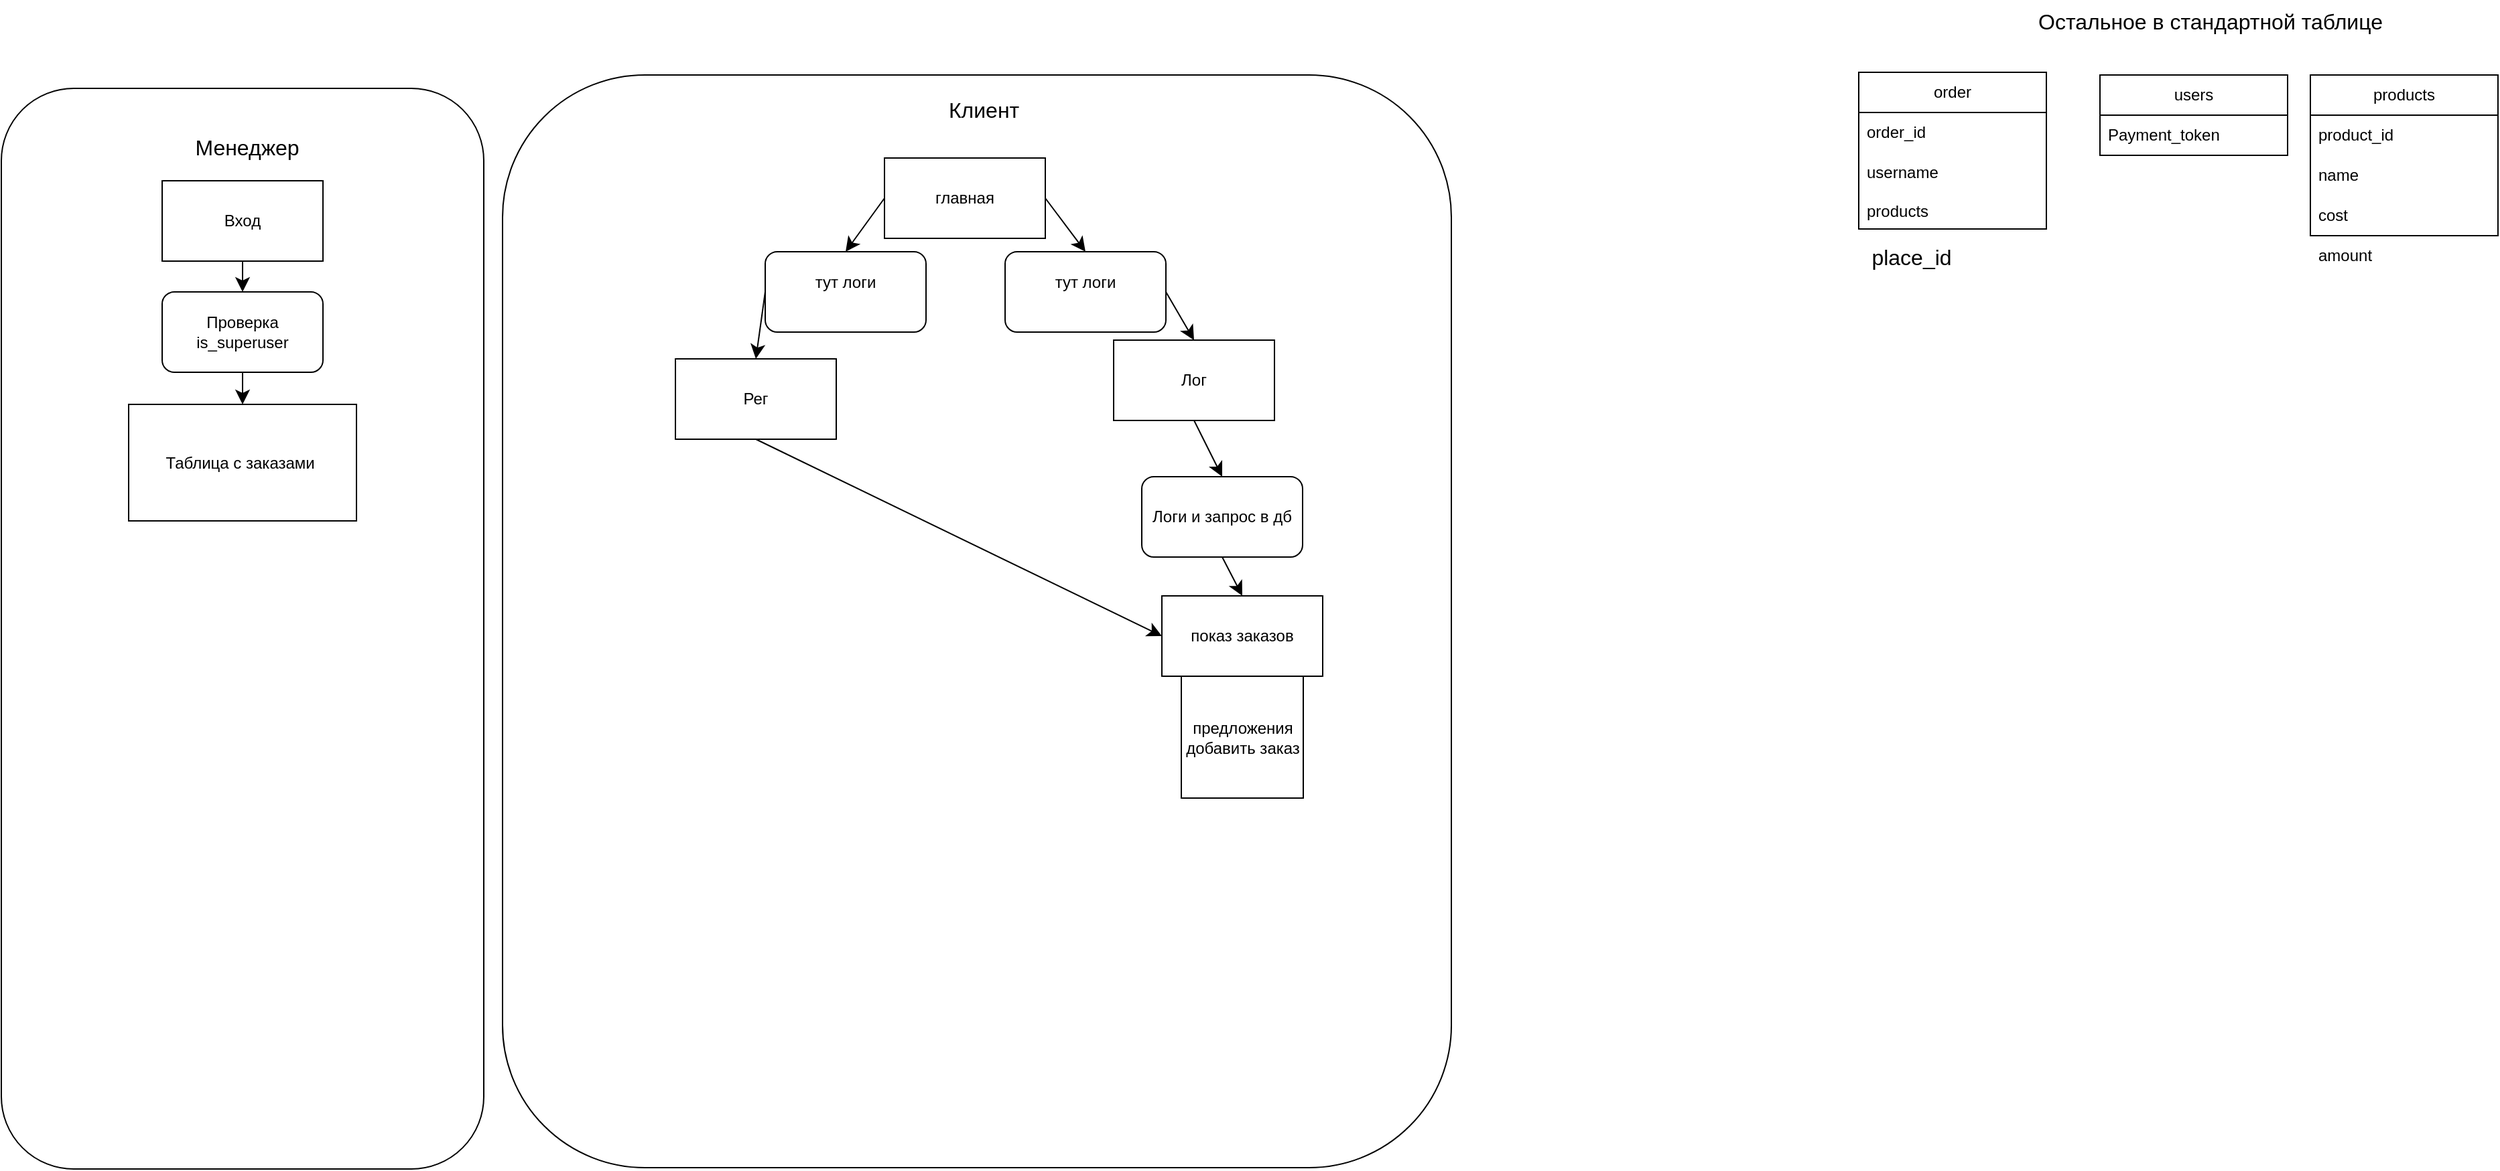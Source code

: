 <mxfile version="26.2.3">
  <diagram name="Страница — 1" id="76bo_cTdKxFD82bV4_EB">
    <mxGraphModel dx="1156" dy="831" grid="0" gridSize="10" guides="1" tooltips="1" connect="1" arrows="1" fold="1" page="0" pageScale="1" pageWidth="827" pageHeight="1169" math="0" shadow="0">
      <root>
        <mxCell id="0" />
        <mxCell id="1" parent="0" />
        <mxCell id="NnkHstzrRsLDRzWp3D6d-5" value="" style="rounded=1;whiteSpace=wrap;html=1;" parent="1" vertex="1">
          <mxGeometry x="-86" y="-45" width="708" height="816" as="geometry" />
        </mxCell>
        <mxCell id="cx3Z5t4z99lbhJJ9GhjB-1" value="главная" style="rounded=0;whiteSpace=wrap;html=1;" parent="1" vertex="1">
          <mxGeometry x="199" y="17" width="120" height="60" as="geometry" />
        </mxCell>
        <mxCell id="cx3Z5t4z99lbhJJ9GhjB-2" value="Лог" style="rounded=0;whiteSpace=wrap;html=1;" parent="1" vertex="1">
          <mxGeometry x="370" y="153" width="120" height="60" as="geometry" />
        </mxCell>
        <mxCell id="cx3Z5t4z99lbhJJ9GhjB-3" value="Рег" style="rounded=0;whiteSpace=wrap;html=1;" parent="1" vertex="1">
          <mxGeometry x="43" y="167" width="120" height="60" as="geometry" />
        </mxCell>
        <mxCell id="cx3Z5t4z99lbhJJ9GhjB-8" value="" style="endArrow=classic;html=1;rounded=0;fontSize=12;startSize=8;endSize=8;curved=1;entryX=0.5;entryY=0;entryDx=0;entryDy=0;exitX=0;exitY=0.5;exitDx=0;exitDy=0;" parent="1" source="cx3Z5t4z99lbhJJ9GhjB-11" target="cx3Z5t4z99lbhJJ9GhjB-3" edge="1">
          <mxGeometry width="50" height="50" relative="1" as="geometry">
            <mxPoint x="116" y="90" as="sourcePoint" />
            <mxPoint x="166" y="40" as="targetPoint" />
          </mxGeometry>
        </mxCell>
        <mxCell id="cx3Z5t4z99lbhJJ9GhjB-9" value="" style="endArrow=classic;html=1;rounded=0;fontSize=12;startSize=8;endSize=8;curved=1;entryX=0.5;entryY=0;entryDx=0;entryDy=0;exitX=1;exitY=0.5;exitDx=0;exitDy=0;" parent="1" source="cx3Z5t4z99lbhJJ9GhjB-12" target="cx3Z5t4z99lbhJJ9GhjB-2" edge="1">
          <mxGeometry width="50" height="50" relative="1" as="geometry">
            <mxPoint x="168" y="224" as="sourcePoint" />
            <mxPoint x="218" y="174" as="targetPoint" />
          </mxGeometry>
        </mxCell>
        <mxCell id="cx3Z5t4z99lbhJJ9GhjB-13" value="показ заказов" style="rounded=0;whiteSpace=wrap;html=1;" parent="1" vertex="1">
          <mxGeometry x="406" y="344" width="120" height="60" as="geometry" />
        </mxCell>
        <mxCell id="cx3Z5t4z99lbhJJ9GhjB-15" value="предложения добавить заказ" style="whiteSpace=wrap;html=1;aspect=fixed;" parent="1" vertex="1">
          <mxGeometry x="420.5" y="404" width="91" height="91" as="geometry" />
        </mxCell>
        <mxCell id="cx3Z5t4z99lbhJJ9GhjB-16" value="" style="endArrow=classic;html=1;rounded=0;fontSize=12;startSize=8;endSize=8;curved=1;exitX=0.5;exitY=1;exitDx=0;exitDy=0;entryX=0.5;entryY=0;entryDx=0;entryDy=0;" parent="1" source="cx3Z5t4z99lbhJJ9GhjB-14" target="cx3Z5t4z99lbhJJ9GhjB-13" edge="1">
          <mxGeometry width="50" height="50" relative="1" as="geometry">
            <mxPoint x="508" y="258" as="sourcePoint" />
            <mxPoint x="558" y="208" as="targetPoint" />
          </mxGeometry>
        </mxCell>
        <mxCell id="cx3Z5t4z99lbhJJ9GhjB-18" value="order" style="swimlane;fontStyle=0;childLayout=stackLayout;horizontal=1;startSize=30;horizontalStack=0;resizeParent=1;resizeParentMax=0;resizeLast=0;collapsible=1;marginBottom=0;whiteSpace=wrap;html=1;" parent="1" vertex="1">
          <mxGeometry x="926" y="-47" width="140" height="117" as="geometry">
            <mxRectangle x="926" y="-47" width="63" height="30" as="alternateBounds" />
          </mxGeometry>
        </mxCell>
        <mxCell id="cx3Z5t4z99lbhJJ9GhjB-19" value="order_id" style="text;strokeColor=none;fillColor=none;align=left;verticalAlign=middle;spacingLeft=4;spacingRight=4;overflow=hidden;points=[[0,0.5],[1,0.5]];portConstraint=eastwest;rotatable=0;whiteSpace=wrap;html=1;" parent="cx3Z5t4z99lbhJJ9GhjB-18" vertex="1">
          <mxGeometry y="30" width="140" height="30" as="geometry" />
        </mxCell>
        <mxCell id="cx3Z5t4z99lbhJJ9GhjB-20" value="username" style="text;strokeColor=none;fillColor=none;align=left;verticalAlign=middle;spacingLeft=4;spacingRight=4;overflow=hidden;points=[[0,0.5],[1,0.5]];portConstraint=eastwest;rotatable=0;whiteSpace=wrap;html=1;" parent="cx3Z5t4z99lbhJJ9GhjB-18" vertex="1">
          <mxGeometry y="60" width="140" height="30" as="geometry" />
        </mxCell>
        <mxCell id="cx3Z5t4z99lbhJJ9GhjB-21" value="products" style="text;strokeColor=none;fillColor=none;align=left;verticalAlign=middle;spacingLeft=4;spacingRight=4;overflow=hidden;points=[[0,0.5],[1,0.5]];portConstraint=eastwest;rotatable=0;whiteSpace=wrap;html=1;" parent="cx3Z5t4z99lbhJJ9GhjB-18" vertex="1">
          <mxGeometry y="90" width="140" height="27" as="geometry" />
        </mxCell>
        <mxCell id="DWacJJg4VQyoYq9Jz0QU-1" value="users" style="swimlane;fontStyle=0;childLayout=stackLayout;horizontal=1;startSize=30;horizontalStack=0;resizeParent=1;resizeParentMax=0;resizeLast=0;collapsible=1;marginBottom=0;whiteSpace=wrap;html=1;" parent="1" vertex="1">
          <mxGeometry x="1106" y="-45" width="140" height="60" as="geometry">
            <mxRectangle x="926" y="-47" width="63" height="30" as="alternateBounds" />
          </mxGeometry>
        </mxCell>
        <mxCell id="DWacJJg4VQyoYq9Jz0QU-3" value="Payment_token" style="text;strokeColor=none;fillColor=none;align=left;verticalAlign=middle;spacingLeft=4;spacingRight=4;overflow=hidden;points=[[0,0.5],[1,0.5]];portConstraint=eastwest;rotatable=0;whiteSpace=wrap;html=1;" parent="DWacJJg4VQyoYq9Jz0QU-1" vertex="1">
          <mxGeometry y="30" width="140" height="30" as="geometry" />
        </mxCell>
        <mxCell id="DWacJJg4VQyoYq9Jz0QU-11" value="products" style="swimlane;fontStyle=0;childLayout=stackLayout;horizontal=1;startSize=30;horizontalStack=0;resizeParent=1;resizeParentMax=0;resizeLast=0;collapsible=1;marginBottom=0;whiteSpace=wrap;html=1;" parent="1" vertex="1">
          <mxGeometry x="1263" y="-45" width="140" height="120" as="geometry">
            <mxRectangle x="926" y="-47" width="63" height="30" as="alternateBounds" />
          </mxGeometry>
        </mxCell>
        <mxCell id="DWacJJg4VQyoYq9Jz0QU-12" value="product_id" style="text;strokeColor=none;fillColor=none;align=left;verticalAlign=middle;spacingLeft=4;spacingRight=4;overflow=hidden;points=[[0,0.5],[1,0.5]];portConstraint=eastwest;rotatable=0;whiteSpace=wrap;html=1;" parent="DWacJJg4VQyoYq9Jz0QU-11" vertex="1">
          <mxGeometry y="30" width="140" height="30" as="geometry" />
        </mxCell>
        <mxCell id="DWacJJg4VQyoYq9Jz0QU-13" value="name" style="text;strokeColor=none;fillColor=none;align=left;verticalAlign=middle;spacingLeft=4;spacingRight=4;overflow=hidden;points=[[0,0.5],[1,0.5]];portConstraint=eastwest;rotatable=0;whiteSpace=wrap;html=1;" parent="DWacJJg4VQyoYq9Jz0QU-11" vertex="1">
          <mxGeometry y="60" width="140" height="30" as="geometry" />
        </mxCell>
        <mxCell id="DWacJJg4VQyoYq9Jz0QU-14" value="cost" style="text;strokeColor=none;fillColor=none;align=left;verticalAlign=middle;spacingLeft=4;spacingRight=4;overflow=hidden;points=[[0,0.5],[1,0.5]];portConstraint=eastwest;rotatable=0;whiteSpace=wrap;html=1;" parent="DWacJJg4VQyoYq9Jz0QU-11" vertex="1">
          <mxGeometry y="90" width="140" height="30" as="geometry" />
        </mxCell>
        <mxCell id="DWacJJg4VQyoYq9Jz0QU-15" value="amount" style="text;strokeColor=none;fillColor=none;align=left;verticalAlign=middle;spacingLeft=4;spacingRight=4;overflow=hidden;points=[[0,0.5],[1,0.5]];portConstraint=eastwest;rotatable=0;whiteSpace=wrap;html=1;" parent="1" vertex="1">
          <mxGeometry x="1263" y="75" width="140" height="30" as="geometry" />
        </mxCell>
        <mxCell id="NnkHstzrRsLDRzWp3D6d-1" value="" style="endArrow=classic;html=1;rounded=0;fontSize=12;startSize=8;endSize=8;curved=1;exitX=0.5;exitY=1;exitDx=0;exitDy=0;entryX=0.5;entryY=0;entryDx=0;entryDy=0;" parent="1" source="cx3Z5t4z99lbhJJ9GhjB-2" target="cx3Z5t4z99lbhJJ9GhjB-14" edge="1">
          <mxGeometry width="50" height="50" relative="1" as="geometry">
            <mxPoint x="389" y="223" as="sourcePoint" />
            <mxPoint x="444" y="343" as="targetPoint" />
          </mxGeometry>
        </mxCell>
        <mxCell id="cx3Z5t4z99lbhJJ9GhjB-14" value="Логи и запрос в дб" style="rounded=1;whiteSpace=wrap;html=1;" parent="1" vertex="1">
          <mxGeometry x="391" y="255" width="120" height="60" as="geometry" />
        </mxCell>
        <mxCell id="NnkHstzrRsLDRzWp3D6d-2" value="" style="endArrow=classic;html=1;rounded=0;fontSize=12;startSize=8;endSize=8;curved=1;entryX=0.5;entryY=0;entryDx=0;entryDy=0;exitX=1;exitY=0.5;exitDx=0;exitDy=0;" parent="1" source="cx3Z5t4z99lbhJJ9GhjB-1" target="cx3Z5t4z99lbhJJ9GhjB-12" edge="1">
          <mxGeometry width="50" height="50" relative="1" as="geometry">
            <mxPoint x="319" y="47" as="sourcePoint" />
            <mxPoint x="389" y="163" as="targetPoint" />
          </mxGeometry>
        </mxCell>
        <mxCell id="cx3Z5t4z99lbhJJ9GhjB-12" value="тут логи&lt;div&gt;&lt;br&gt;&lt;/div&gt;" style="rounded=1;whiteSpace=wrap;html=1;" parent="1" vertex="1">
          <mxGeometry x="289" y="87" width="120" height="60" as="geometry" />
        </mxCell>
        <mxCell id="NnkHstzrRsLDRzWp3D6d-3" value="" style="endArrow=classic;html=1;rounded=0;fontSize=12;startSize=8;endSize=8;curved=1;entryX=0.5;entryY=0;entryDx=0;entryDy=0;exitX=0;exitY=0.5;exitDx=0;exitDy=0;" parent="1" source="cx3Z5t4z99lbhJJ9GhjB-1" target="cx3Z5t4z99lbhJJ9GhjB-11" edge="1">
          <mxGeometry width="50" height="50" relative="1" as="geometry">
            <mxPoint x="199" y="47" as="sourcePoint" />
            <mxPoint x="143" y="163" as="targetPoint" />
          </mxGeometry>
        </mxCell>
        <mxCell id="cx3Z5t4z99lbhJJ9GhjB-11" value="тут логи&lt;div&gt;&lt;br&gt;&lt;/div&gt;" style="rounded=1;whiteSpace=wrap;html=1;" parent="1" vertex="1">
          <mxGeometry x="110" y="87" width="120" height="60" as="geometry" />
        </mxCell>
        <mxCell id="NnkHstzrRsLDRzWp3D6d-6" value="Клиент&amp;nbsp;" style="text;html=1;align=center;verticalAlign=middle;resizable=0;points=[];autosize=1;strokeColor=none;fillColor=none;fontSize=16;" parent="1" vertex="1">
          <mxGeometry x="236" y="-35" width="77" height="31" as="geometry" />
        </mxCell>
        <mxCell id="NnkHstzrRsLDRzWp3D6d-10" value="" style="group" parent="1" vertex="1" connectable="0">
          <mxGeometry x="-457" y="-35" width="360" height="807" as="geometry" />
        </mxCell>
        <mxCell id="NnkHstzrRsLDRzWp3D6d-7" value="" style="rounded=1;whiteSpace=wrap;html=1;" parent="NnkHstzrRsLDRzWp3D6d-10" vertex="1">
          <mxGeometry x="-3" width="360" height="807" as="geometry" />
        </mxCell>
        <mxCell id="NnkHstzrRsLDRzWp3D6d-9" value="Таблица с заказами&amp;nbsp;" style="whiteSpace=wrap;html=1;" parent="NnkHstzrRsLDRzWp3D6d-10" vertex="1">
          <mxGeometry x="92" y="236" width="170" height="87" as="geometry" />
        </mxCell>
        <mxCell id="NnkHstzrRsLDRzWp3D6d-8" value="Менеджер" style="text;html=1;align=center;verticalAlign=middle;resizable=0;points=[];autosize=1;strokeColor=none;fillColor=none;fontSize=16;" parent="NnkHstzrRsLDRzWp3D6d-10" vertex="1">
          <mxGeometry x="131" y="28" width="98" height="31" as="geometry" />
        </mxCell>
        <mxCell id="NnkHstzrRsLDRzWp3D6d-13" value="Вход" style="whiteSpace=wrap;html=1;" parent="NnkHstzrRsLDRzWp3D6d-10" vertex="1">
          <mxGeometry x="117" y="69" width="120" height="60" as="geometry" />
        </mxCell>
        <mxCell id="NnkHstzrRsLDRzWp3D6d-14" value="" style="edgeStyle=none;orthogonalLoop=1;jettySize=auto;html=1;rounded=0;fontSize=12;startSize=8;endSize=8;curved=1;exitX=0.5;exitY=1;exitDx=0;exitDy=0;" parent="NnkHstzrRsLDRzWp3D6d-10" source="NnkHstzrRsLDRzWp3D6d-16" target="NnkHstzrRsLDRzWp3D6d-9" edge="1">
          <mxGeometry width="140" relative="1" as="geometry">
            <mxPoint x="184" y="171" as="sourcePoint" />
            <mxPoint x="173" y="209" as="targetPoint" />
            <Array as="points" />
          </mxGeometry>
        </mxCell>
        <mxCell id="NnkHstzrRsLDRzWp3D6d-16" value="Проверка is_superuser" style="rounded=1;whiteSpace=wrap;html=1;" parent="NnkHstzrRsLDRzWp3D6d-10" vertex="1">
          <mxGeometry x="117" y="152" width="120" height="60" as="geometry" />
        </mxCell>
        <mxCell id="NnkHstzrRsLDRzWp3D6d-17" value="" style="edgeStyle=none;orthogonalLoop=1;jettySize=auto;html=1;rounded=0;fontSize=12;startSize=8;endSize=8;curved=1;exitX=0.5;exitY=1;exitDx=0;exitDy=0;" parent="NnkHstzrRsLDRzWp3D6d-10" source="NnkHstzrRsLDRzWp3D6d-13" target="NnkHstzrRsLDRzWp3D6d-16" edge="1">
          <mxGeometry width="140" relative="1" as="geometry">
            <mxPoint x="-281" y="82" as="sourcePoint" />
            <mxPoint x="-281" y="189" as="targetPoint" />
            <Array as="points" />
          </mxGeometry>
        </mxCell>
        <mxCell id="NnkHstzrRsLDRzWp3D6d-11" value="place_id" style="text;html=1;align=center;verticalAlign=middle;resizable=0;points=[];autosize=1;strokeColor=none;fillColor=none;fontSize=16;" parent="1" vertex="1">
          <mxGeometry x="926" y="75" width="78" height="31" as="geometry" />
        </mxCell>
        <mxCell id="NnkHstzrRsLDRzWp3D6d-12" value="Остальное в стандартной таблице" style="text;html=1;align=center;verticalAlign=middle;resizable=0;points=[];autosize=1;strokeColor=none;fillColor=none;fontSize=16;" parent="1" vertex="1">
          <mxGeometry x="1048" y="-101" width="280" height="31" as="geometry" />
        </mxCell>
        <mxCell id="NnkHstzrRsLDRzWp3D6d-19" value="" style="edgeStyle=none;orthogonalLoop=1;jettySize=auto;html=1;rounded=0;fontSize=12;startSize=8;endSize=8;curved=1;exitX=0.5;exitY=1;exitDx=0;exitDy=0;entryX=0;entryY=0.5;entryDx=0;entryDy=0;" parent="1" source="cx3Z5t4z99lbhJJ9GhjB-3" target="cx3Z5t4z99lbhJJ9GhjB-13" edge="1">
          <mxGeometry width="140" relative="1" as="geometry">
            <mxPoint x="146" y="920" as="sourcePoint" />
            <mxPoint x="286" y="920" as="targetPoint" />
            <Array as="points" />
          </mxGeometry>
        </mxCell>
      </root>
    </mxGraphModel>
  </diagram>
</mxfile>
